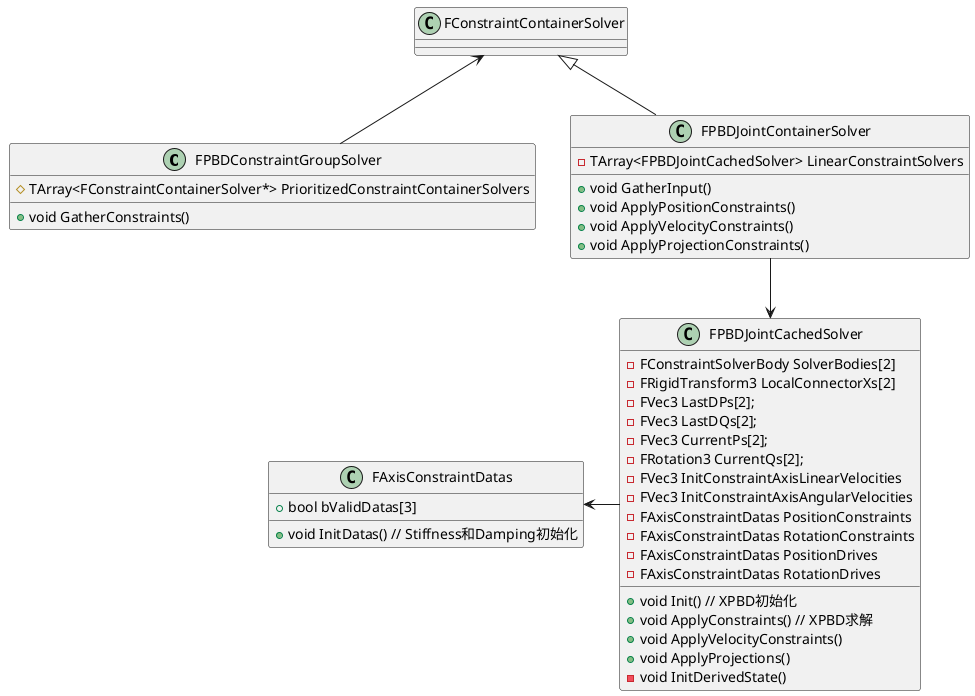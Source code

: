 @startuml

class FPBDConstraintGroupSolver{
    # TArray<FConstraintContainerSolver*> PrioritizedConstraintContainerSolvers
    + void GatherConstraints()
}

class FConstraintContainerSolver{

}

class FPBDJointContainerSolver{
    - TArray<FPBDJointCachedSolver> LinearConstraintSolvers
    + void GatherInput()
    + void ApplyPositionConstraints()
    + void ApplyVelocityConstraints()
    + void ApplyProjectionConstraints()
}

class FAxisConstraintDatas{
    + bool bValidDatas[3]
    + void InitDatas() // Stiffness和Damping初始化
}

class FPBDJointCachedSolver{
    - FConstraintSolverBody SolverBodies[2]
    - FRigidTransform3 LocalConnectorXs[2]
    - FVec3 LastDPs[2];
	- FVec3 LastDQs[2];
	- FVec3 CurrentPs[2];
	- FRotation3 CurrentQs[2];
    - FVec3 InitConstraintAxisLinearVelocities
    - FVec3 InitConstraintAxisAngularVelocities
    - FAxisConstraintDatas PositionConstraints
	- FAxisConstraintDatas RotationConstraints
	- FAxisConstraintDatas PositionDrives
	- FAxisConstraintDatas RotationDrives
    + void Init() // XPBD初始化
    + void ApplyConstraints() // XPBD求解
    + void ApplyVelocityConstraints()
    + void ApplyProjections()
    - void InitDerivedState()

}

' 继承
FConstraintContainerSolver <|-down- FPBDJointContainerSolver

' 关联
FPBDConstraintGroupSolver -up-> FConstraintContainerSolver
FPBDJointContainerSolver -down-> FPBDJointCachedSolver
FPBDJointCachedSolver -left-> FAxisConstraintDatas

@enduml
